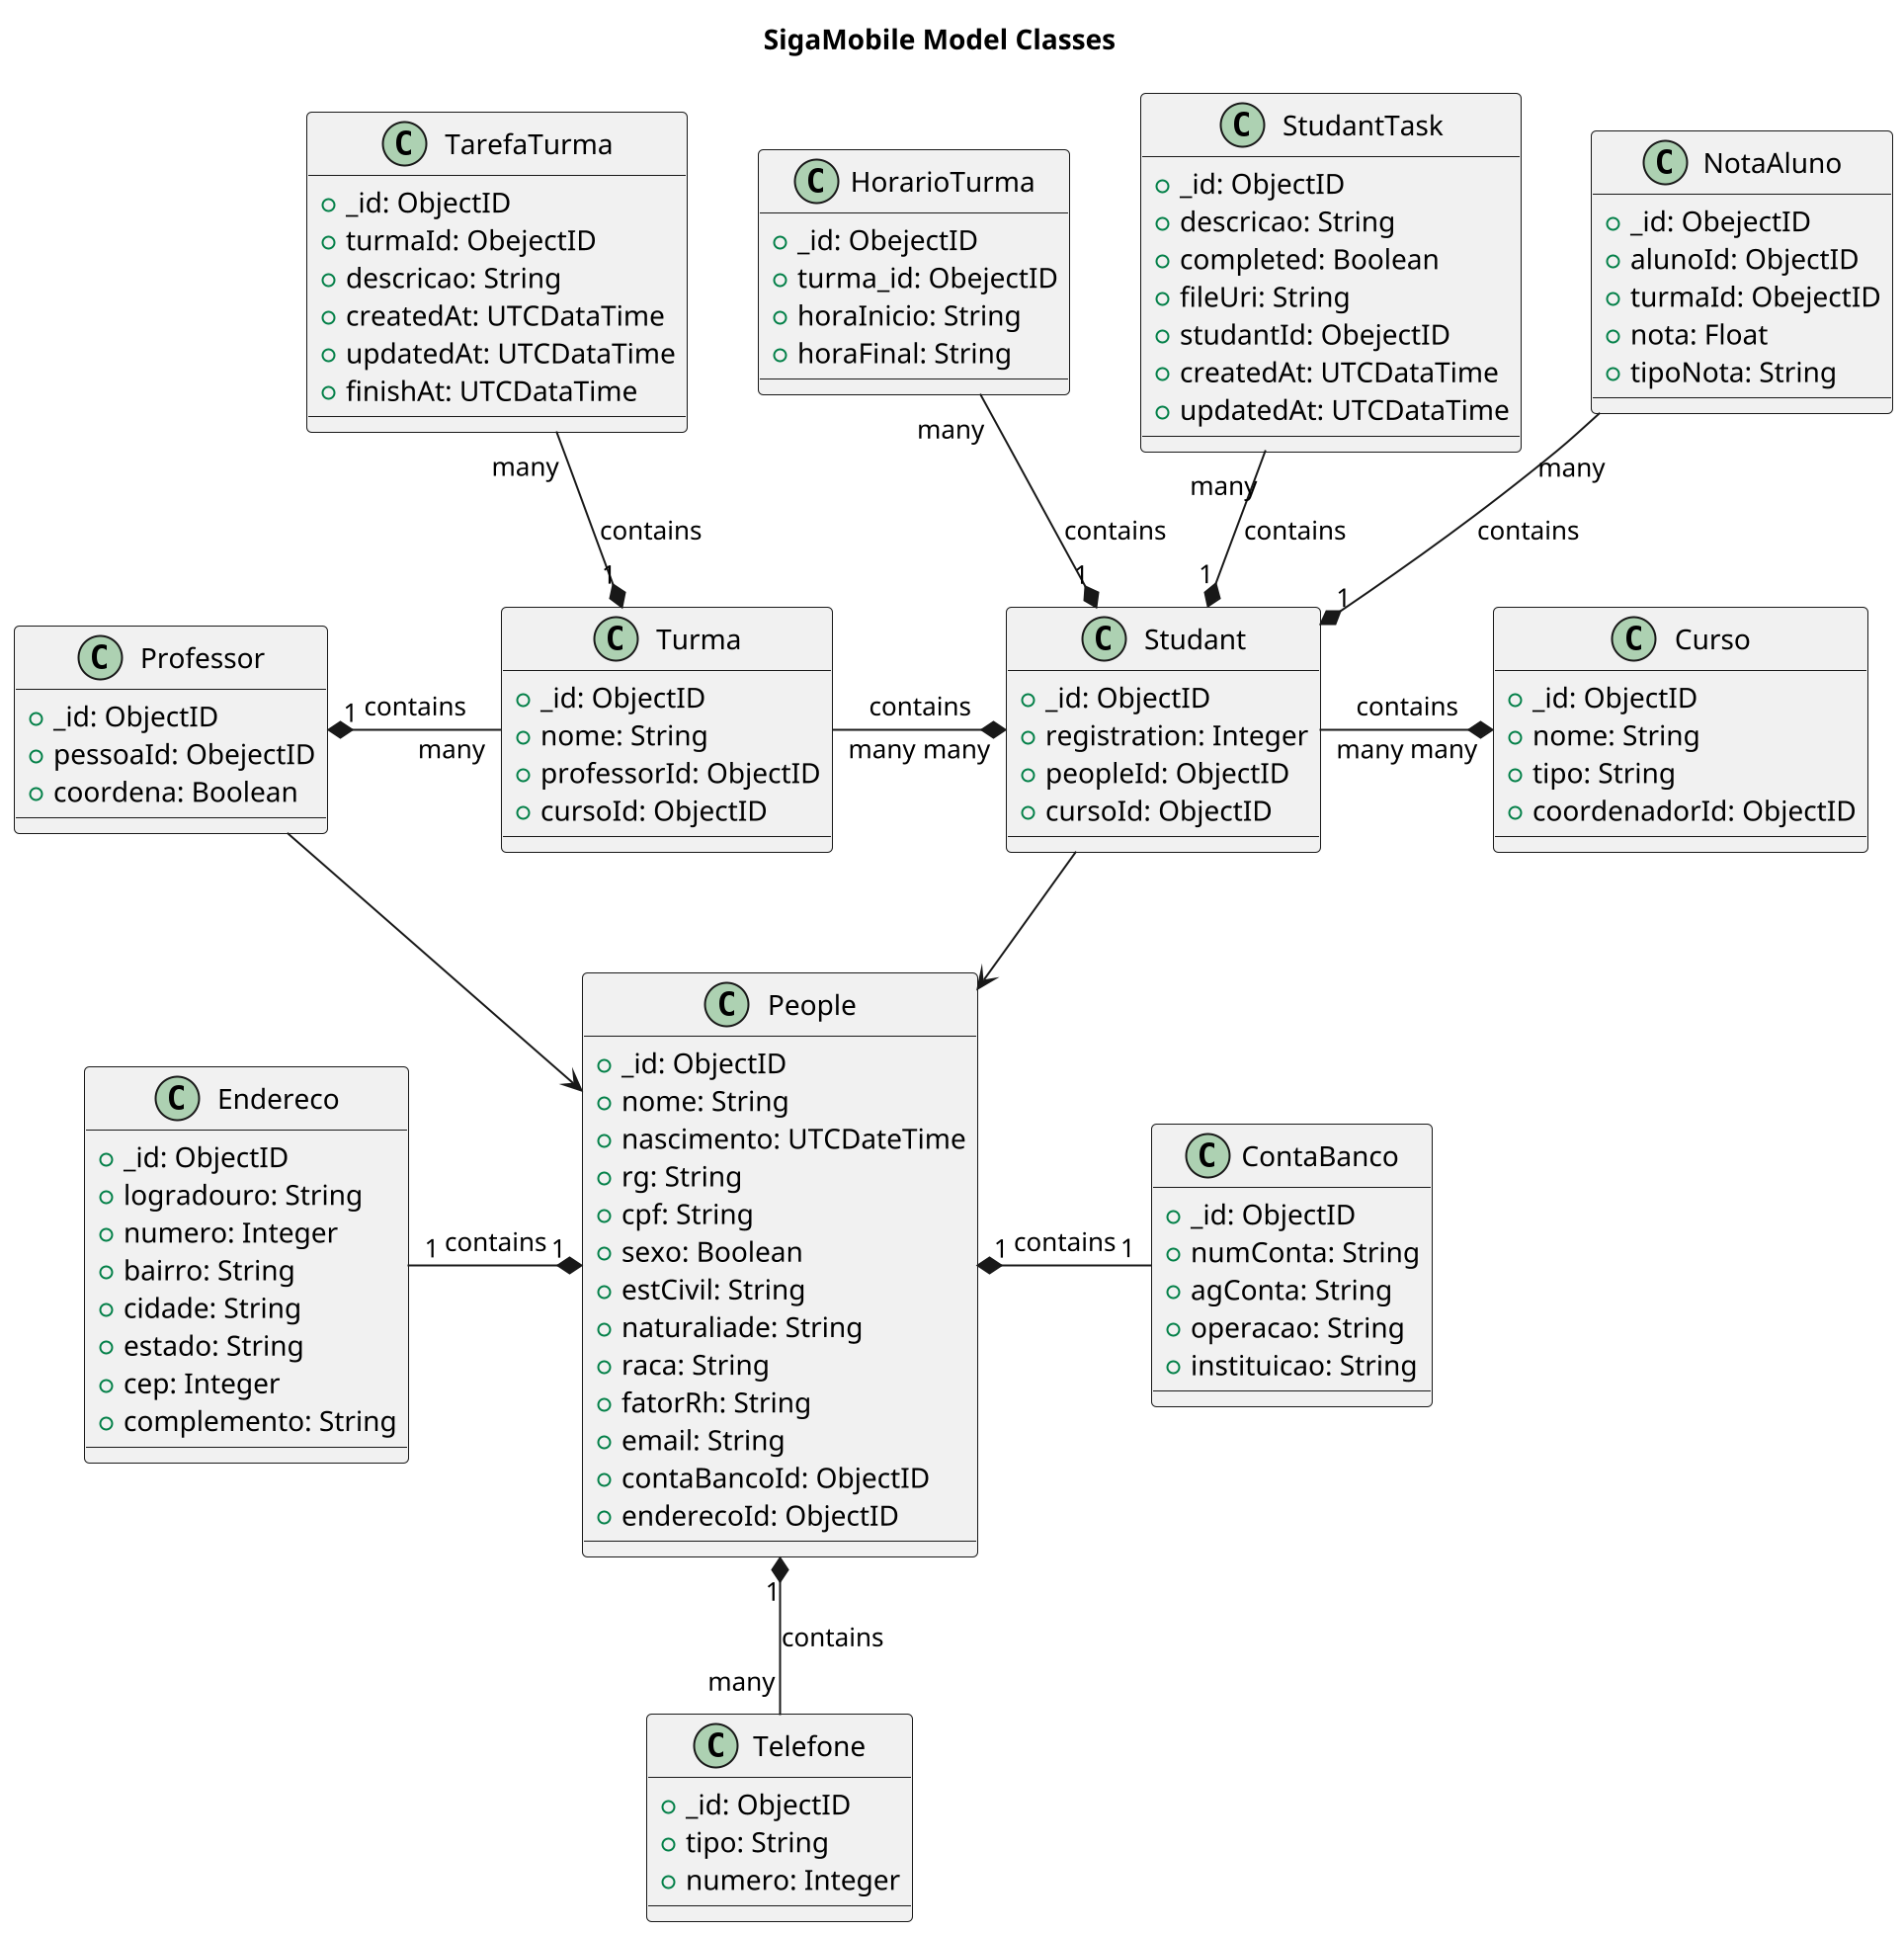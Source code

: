 @startuml
scale 2
skinparam PackageStyle rect

title SigaMobile Model Classes
' em sexo true é masculino e false é feminino
class People{
    + _id: ObjectID
    + nome: String
    + nascimento: UTCDateTime
    + rg: String
    + cpf: String
    + sexo: Boolean
    + estCivil: String
    + naturaliade: String
    + raca: String
    + fatorRh: String
    + email: String
    + contaBancoId: ObjectID
    + enderecoId: ObjectID
}

class ContaBanco{
    + _id: ObjectID
    + numConta: String
    + agConta: String
    + operacao: String
    + instituicao: String
}

class Endereco{
    + _id: ObjectID
    + logradouro: String
    + numero: Integer
    + bairro: String
    + cidade: String
    + estado: String
    + cep: Integer
    + complemento: String
}

class Telefone{
    + _id: ObjectID
    + tipo: String
    + numero: Integer
}

class Studant{
    + _id: ObjectID
    + registration: Integer
    + peopleId: ObjectID
    + cursoId: ObjectID
}

class Professor{
    + _id: ObjectID
    + pessoaId: ObejectID
    + coordena: Boolean
}

' tipo pode ser Graduação, Técnico, Ensino Médio, etc...
class Curso{
    + _id: ObjectID
    + nome: String
    + tipo: String
    + coordenadorId: ObjectID
}

' aqui Turma é igual a Disciplina
class Turma{
    + _id: ObjectID
    + nome: String
    + professorId: ObjectID
    + cursoId: ObjectID
}

' aqui tipo_nota é AV1, AV2 e PF
class NotaAluno{
    + _id: ObejectID
    + alunoId: ObjectID
    + turmaId: ObejectID
    + nota: Float
    + tipoNota: String
}

class HorarioTurma{
    + _id: ObejectID
    + turma_id: ObejectID
    + horaInicio: String
    + horaFinal: String
}

class TarefaTurma{
    + _id: ObjectID
    + turmaId: ObejectID
    + descricao: String
    + createdAt: UTCDataTime
    + updatedAt: UTCDataTime
    + finishAt: UTCDataTime
}

class StudantTask{
    + _id: ObjectID
    + descricao: String
    + completed: Boolean
    + fileUri: String
    + studantId: ObejectID
    + createdAt: UTCDataTime
    + updatedAt: UTCDataTime
}

Studant -down-> People
Professor -down-> People

People "1" *-right- "1" ContaBanco: contains
People "1" *-left- "1" Endereco: contains
People "1" *-down- "many" Telefone: contains
Professor "1" *-right- "many" Turma: contains
Studant "many" *-left- "many" Turma: contains
Studant "1" *-up- "many" NotaAluno: contains
Studant "1" *-up- "many" StudantTask: contains
Studant "1" *-up- "many" HorarioTurma: contains
Turma "1" *-up- "many" TarefaTurma: contains
Curso "many" *-left- "many" Studant: contains

newpage
title SigaMobile Controllers
class LoginController{

}

class HistoricoEscolarController{

}

class DadosPessoaisController{

}

class AlunoNotasController{

}


@enduml